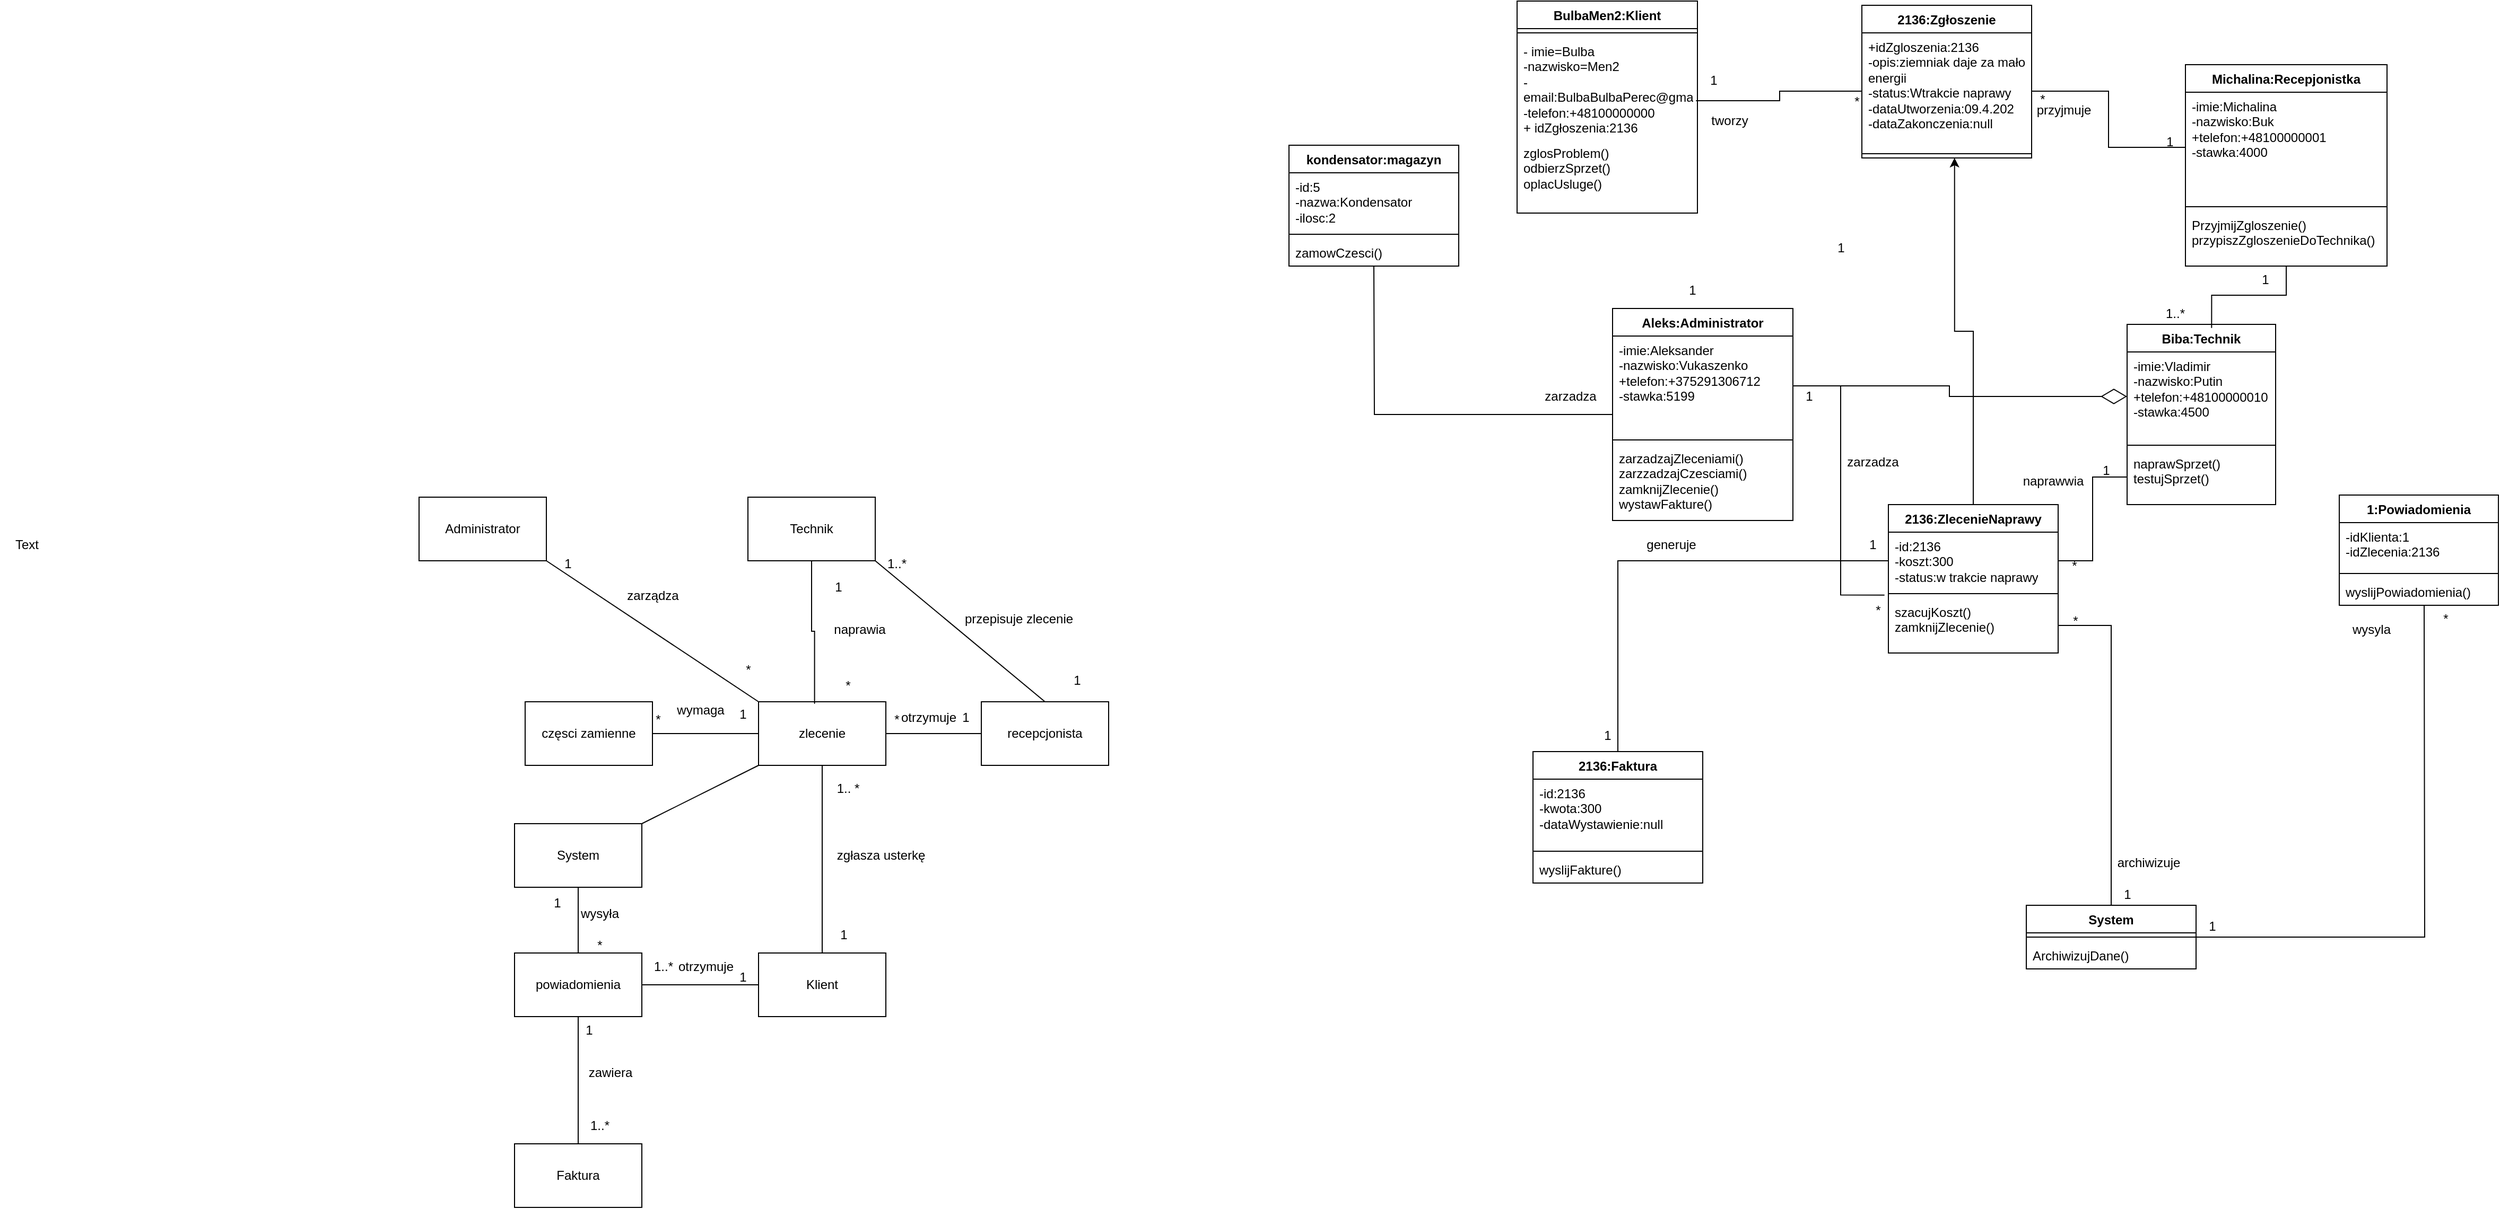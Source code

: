 <mxfile version="26.2.9">
  <diagram name="Strona-1" id="0AbntIEmC_1w1MDVvkQ2">
    <mxGraphModel dx="2414" dy="2079" grid="1" gridSize="10" guides="1" tooltips="1" connect="1" arrows="1" fold="1" page="1" pageScale="1" pageWidth="827" pageHeight="1169" math="0" shadow="0">
      <root>
        <mxCell id="0" />
        <mxCell id="1" parent="0" />
        <mxCell id="5hNT0-NO9LxPS7W7rgqU-2" style="edgeStyle=orthogonalEdgeStyle;rounded=0;orthogonalLoop=1;jettySize=auto;html=1;entryX=0.5;entryY=1;entryDx=0;entryDy=0;endArrow=none;startFill=0;" parent="1" source="5hNT0-NO9LxPS7W7rgqU-1" target="5hNT0-NO9LxPS7W7rgqU-3" edge="1">
          <mxGeometry relative="1" as="geometry">
            <mxPoint x="60" y="198" as="targetPoint" />
          </mxGeometry>
        </mxCell>
        <mxCell id="5hNT0-NO9LxPS7W7rgqU-11" style="edgeStyle=orthogonalEdgeStyle;rounded=0;orthogonalLoop=1;jettySize=auto;html=1;entryX=1;entryY=0.5;entryDx=0;entryDy=0;endArrow=none;startFill=0;" parent="1" source="5hNT0-NO9LxPS7W7rgqU-1" target="5hNT0-NO9LxPS7W7rgqU-12" edge="1">
          <mxGeometry relative="1" as="geometry">
            <mxPoint x="-70" y="328" as="targetPoint" />
          </mxGeometry>
        </mxCell>
        <mxCell id="5hNT0-NO9LxPS7W7rgqU-1" value="Klient" style="rounded=0;whiteSpace=wrap;html=1;" parent="1" vertex="1">
          <mxGeometry y="298" width="120" height="60" as="geometry" />
        </mxCell>
        <mxCell id="5hNT0-NO9LxPS7W7rgqU-46" style="edgeStyle=orthogonalEdgeStyle;rounded=0;orthogonalLoop=1;jettySize=auto;html=1;entryX=0;entryY=0.5;entryDx=0;entryDy=0;endArrow=none;startFill=0;" parent="1" source="5hNT0-NO9LxPS7W7rgqU-3" target="5hNT0-NO9LxPS7W7rgqU-42" edge="1">
          <mxGeometry relative="1" as="geometry" />
        </mxCell>
        <mxCell id="5hNT0-NO9LxPS7W7rgqU-56" style="edgeStyle=orthogonalEdgeStyle;rounded=0;orthogonalLoop=1;jettySize=auto;html=1;entryX=1;entryY=0.5;entryDx=0;entryDy=0;endArrow=none;startFill=0;" parent="1" source="5hNT0-NO9LxPS7W7rgqU-3" target="5hNT0-NO9LxPS7W7rgqU-58" edge="1">
          <mxGeometry relative="1" as="geometry">
            <mxPoint x="-110" y="168" as="targetPoint" />
          </mxGeometry>
        </mxCell>
        <mxCell id="5hNT0-NO9LxPS7W7rgqU-3" value="zlecenie" style="whiteSpace=wrap;html=1;" parent="1" vertex="1">
          <mxGeometry y="61" width="120" height="60" as="geometry" />
        </mxCell>
        <mxCell id="5hNT0-NO9LxPS7W7rgqU-4" value="zgłasza usterkę" style="text;html=1;align=center;verticalAlign=middle;resizable=0;points=[];autosize=1;strokeColor=none;fillColor=none;" parent="1" vertex="1">
          <mxGeometry x="60" y="191" width="110" height="30" as="geometry" />
        </mxCell>
        <mxCell id="5hNT0-NO9LxPS7W7rgqU-6" value="1.. *" style="text;html=1;align=center;verticalAlign=middle;resizable=0;points=[];autosize=1;strokeColor=none;fillColor=none;" parent="1" vertex="1">
          <mxGeometry x="64" y="128" width="40" height="30" as="geometry" />
        </mxCell>
        <mxCell id="5hNT0-NO9LxPS7W7rgqU-16" style="edgeStyle=orthogonalEdgeStyle;rounded=0;orthogonalLoop=1;jettySize=auto;html=1;endArrow=none;startFill=0;" parent="1" source="5hNT0-NO9LxPS7W7rgqU-12" edge="1">
          <mxGeometry relative="1" as="geometry">
            <mxPoint x="-170" y="478" as="targetPoint" />
          </mxGeometry>
        </mxCell>
        <mxCell id="5hNT0-NO9LxPS7W7rgqU-12" value="powiadomienia" style="whiteSpace=wrap;html=1;" parent="1" vertex="1">
          <mxGeometry x="-230" y="298" width="120" height="60" as="geometry" />
        </mxCell>
        <mxCell id="5hNT0-NO9LxPS7W7rgqU-13" value="otrzymuje" style="text;html=1;align=center;verticalAlign=middle;resizable=0;points=[];autosize=1;strokeColor=none;fillColor=none;" parent="1" vertex="1">
          <mxGeometry x="-90" y="296" width="80" height="30" as="geometry" />
        </mxCell>
        <mxCell id="5hNT0-NO9LxPS7W7rgqU-17" value="Faktura" style="whiteSpace=wrap;html=1;" parent="1" vertex="1">
          <mxGeometry x="-230" y="478" width="120" height="60" as="geometry" />
        </mxCell>
        <mxCell id="5hNT0-NO9LxPS7W7rgqU-21" value="zawiera" style="text;html=1;align=center;verticalAlign=middle;resizable=0;points=[];autosize=1;strokeColor=none;fillColor=none;" parent="1" vertex="1">
          <mxGeometry x="-170" y="396" width="60" height="30" as="geometry" />
        </mxCell>
        <mxCell id="5hNT0-NO9LxPS7W7rgqU-33" value="1" style="text;html=1;align=center;verticalAlign=middle;resizable=0;points=[];autosize=1;strokeColor=none;fillColor=none;" parent="1" vertex="1">
          <mxGeometry x="65" y="266" width="30" height="30" as="geometry" />
        </mxCell>
        <mxCell id="5hNT0-NO9LxPS7W7rgqU-34" value="1" style="text;html=1;align=center;verticalAlign=middle;resizable=0;points=[];autosize=1;strokeColor=none;fillColor=none;" parent="1" vertex="1">
          <mxGeometry x="-30" y="306" width="30" height="30" as="geometry" />
        </mxCell>
        <mxCell id="5hNT0-NO9LxPS7W7rgqU-35" value="1..*" style="text;html=1;align=center;verticalAlign=middle;resizable=0;points=[];autosize=1;strokeColor=none;fillColor=none;" parent="1" vertex="1">
          <mxGeometry x="-110" y="296" width="40" height="30" as="geometry" />
        </mxCell>
        <mxCell id="5hNT0-NO9LxPS7W7rgqU-36" value="1" style="text;html=1;align=center;verticalAlign=middle;resizable=0;points=[];autosize=1;strokeColor=none;fillColor=none;" parent="1" vertex="1">
          <mxGeometry x="-175" y="356" width="30" height="30" as="geometry" />
        </mxCell>
        <mxCell id="5hNT0-NO9LxPS7W7rgqU-37" value="1..*" style="text;html=1;align=center;verticalAlign=middle;resizable=0;points=[];autosize=1;strokeColor=none;fillColor=none;" parent="1" vertex="1">
          <mxGeometry x="-170" y="446" width="40" height="30" as="geometry" />
        </mxCell>
        <mxCell id="5hNT0-NO9LxPS7W7rgqU-39" value="Technik" style="whiteSpace=wrap;html=1;" parent="1" vertex="1">
          <mxGeometry x="-10" y="-132" width="120" height="60" as="geometry" />
        </mxCell>
        <mxCell id="5hNT0-NO9LxPS7W7rgqU-42" value="recepcjonista" style="whiteSpace=wrap;html=1;" parent="1" vertex="1">
          <mxGeometry x="210" y="61" width="120" height="60" as="geometry" />
        </mxCell>
        <mxCell id="5hNT0-NO9LxPS7W7rgqU-45" style="edgeStyle=orthogonalEdgeStyle;rounded=0;orthogonalLoop=1;jettySize=auto;html=1;entryX=0.44;entryY=0.031;entryDx=0;entryDy=0;entryPerimeter=0;endArrow=none;startFill=0;" parent="1" source="5hNT0-NO9LxPS7W7rgqU-39" target="5hNT0-NO9LxPS7W7rgqU-3" edge="1">
          <mxGeometry relative="1" as="geometry" />
        </mxCell>
        <mxCell id="5hNT0-NO9LxPS7W7rgqU-47" value="otrzymuje" style="text;html=1;align=center;verticalAlign=middle;resizable=0;points=[];autosize=1;strokeColor=none;fillColor=none;" parent="1" vertex="1">
          <mxGeometry x="120" y="61" width="80" height="30" as="geometry" />
        </mxCell>
        <mxCell id="5hNT0-NO9LxPS7W7rgqU-48" value="1" style="text;html=1;align=center;verticalAlign=middle;resizable=0;points=[];autosize=1;strokeColor=none;fillColor=none;" parent="1" vertex="1">
          <mxGeometry x="180" y="61" width="30" height="30" as="geometry" />
        </mxCell>
        <mxCell id="5hNT0-NO9LxPS7W7rgqU-49" value="*" style="text;html=1;align=center;verticalAlign=middle;resizable=0;points=[];autosize=1;strokeColor=none;fillColor=none;" parent="1" vertex="1">
          <mxGeometry x="115" y="63" width="30" height="30" as="geometry" />
        </mxCell>
        <mxCell id="5hNT0-NO9LxPS7W7rgqU-50" value="naprawia" style="text;html=1;align=center;verticalAlign=middle;resizable=0;points=[];autosize=1;strokeColor=none;fillColor=none;" parent="1" vertex="1">
          <mxGeometry x="60" y="-22" width="70" height="30" as="geometry" />
        </mxCell>
        <mxCell id="5hNT0-NO9LxPS7W7rgqU-51" value="1" style="text;html=1;align=center;verticalAlign=middle;resizable=0;points=[];autosize=1;strokeColor=none;fillColor=none;" parent="1" vertex="1">
          <mxGeometry x="60" y="-62" width="30" height="30" as="geometry" />
        </mxCell>
        <mxCell id="5hNT0-NO9LxPS7W7rgqU-52" value="*" style="text;html=1;align=center;verticalAlign=middle;resizable=0;points=[];autosize=1;strokeColor=none;fillColor=none;" parent="1" vertex="1">
          <mxGeometry x="69" y="31" width="30" height="30" as="geometry" />
        </mxCell>
        <mxCell id="5hNT0-NO9LxPS7W7rgqU-54" value="Text" style="text;html=1;align=center;verticalAlign=middle;resizable=0;points=[];autosize=1;strokeColor=none;fillColor=none;" parent="1" vertex="1">
          <mxGeometry x="-715" y="-102" width="50" height="30" as="geometry" />
        </mxCell>
        <mxCell id="5hNT0-NO9LxPS7W7rgqU-58" value="częsci zamienne" style="whiteSpace=wrap;html=1;" parent="1" vertex="1">
          <mxGeometry x="-220" y="61" width="120" height="60" as="geometry" />
        </mxCell>
        <mxCell id="5hNT0-NO9LxPS7W7rgqU-59" value="wymaga&lt;div&gt;&lt;br&gt;&lt;/div&gt;" style="text;html=1;align=center;verticalAlign=middle;resizable=0;points=[];autosize=1;strokeColor=none;fillColor=none;" parent="1" vertex="1">
          <mxGeometry x="-90" y="56" width="70" height="40" as="geometry" />
        </mxCell>
        <mxCell id="5hNT0-NO9LxPS7W7rgqU-60" value="1" style="text;html=1;align=center;verticalAlign=middle;resizable=0;points=[];autosize=1;strokeColor=none;fillColor=none;" parent="1" vertex="1">
          <mxGeometry x="-30" y="58" width="30" height="30" as="geometry" />
        </mxCell>
        <mxCell id="5hNT0-NO9LxPS7W7rgqU-61" value="*" style="text;html=1;align=center;verticalAlign=middle;resizable=0;points=[];autosize=1;strokeColor=none;fillColor=none;" parent="1" vertex="1">
          <mxGeometry x="-110" y="63" width="30" height="30" as="geometry" />
        </mxCell>
        <mxCell id="5hNT0-NO9LxPS7W7rgqU-63" value="" style="endArrow=none;html=1;rounded=0;exitX=0;exitY=1;exitDx=0;exitDy=0;entryX=1;entryY=0;entryDx=0;entryDy=0;startFill=0;" parent="1" source="5hNT0-NO9LxPS7W7rgqU-3" target="5hNT0-NO9LxPS7W7rgqU-64" edge="1">
          <mxGeometry width="50" height="50" relative="1" as="geometry">
            <mxPoint x="10" y="198" as="sourcePoint" />
            <mxPoint x="-80" y="228" as="targetPoint" />
          </mxGeometry>
        </mxCell>
        <mxCell id="5hNT0-NO9LxPS7W7rgqU-65" style="edgeStyle=orthogonalEdgeStyle;rounded=0;orthogonalLoop=1;jettySize=auto;html=1;endArrow=none;startFill=0;" parent="1" source="5hNT0-NO9LxPS7W7rgqU-64" target="5hNT0-NO9LxPS7W7rgqU-12" edge="1">
          <mxGeometry relative="1" as="geometry" />
        </mxCell>
        <mxCell id="5hNT0-NO9LxPS7W7rgqU-64" value="System" style="whiteSpace=wrap;html=1;" parent="1" vertex="1">
          <mxGeometry x="-230" y="176" width="120" height="60" as="geometry" />
        </mxCell>
        <mxCell id="5hNT0-NO9LxPS7W7rgqU-66" value="wysyła" style="text;html=1;align=center;verticalAlign=middle;resizable=0;points=[];autosize=1;strokeColor=none;fillColor=none;" parent="1" vertex="1">
          <mxGeometry x="-180" y="246" width="60" height="30" as="geometry" />
        </mxCell>
        <mxCell id="5hNT0-NO9LxPS7W7rgqU-67" value="*" style="text;html=1;align=center;verticalAlign=middle;resizable=0;points=[];autosize=1;strokeColor=none;fillColor=none;" parent="1" vertex="1">
          <mxGeometry x="-165" y="276" width="30" height="30" as="geometry" />
        </mxCell>
        <mxCell id="5hNT0-NO9LxPS7W7rgqU-68" value="1" style="text;html=1;align=center;verticalAlign=middle;resizable=0;points=[];autosize=1;strokeColor=none;fillColor=none;" parent="1" vertex="1">
          <mxGeometry x="-205" y="236" width="30" height="30" as="geometry" />
        </mxCell>
        <mxCell id="5hNT0-NO9LxPS7W7rgqU-70" value="" style="endArrow=none;html=1;rounded=0;entryX=1;entryY=1;entryDx=0;entryDy=0;exitX=0.5;exitY=0;exitDx=0;exitDy=0;startFill=0;" parent="1" source="5hNT0-NO9LxPS7W7rgqU-42" target="5hNT0-NO9LxPS7W7rgqU-39" edge="1">
          <mxGeometry width="50" height="50" relative="1" as="geometry">
            <mxPoint x="300" y="56" as="sourcePoint" />
            <mxPoint x="250" y="6" as="targetPoint" />
          </mxGeometry>
        </mxCell>
        <mxCell id="5hNT0-NO9LxPS7W7rgqU-71" value="przepisuje zlecenie" style="text;html=1;align=center;verticalAlign=middle;resizable=0;points=[];autosize=1;strokeColor=none;fillColor=none;" parent="1" vertex="1">
          <mxGeometry x="180" y="-32" width="130" height="30" as="geometry" />
        </mxCell>
        <mxCell id="5hNT0-NO9LxPS7W7rgqU-72" value="1" style="text;html=1;align=center;verticalAlign=middle;resizable=0;points=[];autosize=1;strokeColor=none;fillColor=none;" parent="1" vertex="1">
          <mxGeometry x="285" y="26" width="30" height="30" as="geometry" />
        </mxCell>
        <mxCell id="5hNT0-NO9LxPS7W7rgqU-73" value="1..*" style="text;html=1;align=center;verticalAlign=middle;resizable=0;points=[];autosize=1;strokeColor=none;fillColor=none;" parent="1" vertex="1">
          <mxGeometry x="110" y="-84" width="40" height="30" as="geometry" />
        </mxCell>
        <mxCell id="5hNT0-NO9LxPS7W7rgqU-74" value="" style="endArrow=none;html=1;rounded=0;exitX=0;exitY=0;exitDx=0;exitDy=0;startFill=0;" parent="1" source="5hNT0-NO9LxPS7W7rgqU-3" edge="1">
          <mxGeometry width="50" height="50" relative="1" as="geometry">
            <mxPoint x="180" y="308" as="sourcePoint" />
            <mxPoint x="-200" y="-72" as="targetPoint" />
          </mxGeometry>
        </mxCell>
        <mxCell id="5hNT0-NO9LxPS7W7rgqU-75" value="Administrator" style="whiteSpace=wrap;html=1;" parent="1" vertex="1">
          <mxGeometry x="-320" y="-132" width="120" height="60" as="geometry" />
        </mxCell>
        <mxCell id="5hNT0-NO9LxPS7W7rgqU-76" value="zarządza" style="text;html=1;align=center;verticalAlign=middle;resizable=0;points=[];autosize=1;strokeColor=none;fillColor=none;" parent="1" vertex="1">
          <mxGeometry x="-135" y="-54" width="70" height="30" as="geometry" />
        </mxCell>
        <mxCell id="5hNT0-NO9LxPS7W7rgqU-77" value="*" style="text;html=1;align=center;verticalAlign=middle;resizable=0;points=[];autosize=1;strokeColor=none;fillColor=none;" parent="1" vertex="1">
          <mxGeometry x="-25" y="16" width="30" height="30" as="geometry" />
        </mxCell>
        <mxCell id="5hNT0-NO9LxPS7W7rgqU-78" value="1" style="text;html=1;align=center;verticalAlign=middle;resizable=0;points=[];autosize=1;strokeColor=none;fillColor=none;" parent="1" vertex="1">
          <mxGeometry x="-195" y="-84" width="30" height="30" as="geometry" />
        </mxCell>
        <mxCell id="5hNT0-NO9LxPS7W7rgqU-83" value="BulbaMen2:Klient" style="swimlane;fontStyle=1;align=center;verticalAlign=top;childLayout=stackLayout;horizontal=1;startSize=26;horizontalStack=0;resizeParent=1;resizeParentMax=0;resizeLast=0;collapsible=1;marginBottom=0;whiteSpace=wrap;html=1;" parent="1" vertex="1">
          <mxGeometry x="715" y="-600" width="170" height="200" as="geometry" />
        </mxCell>
        <mxCell id="5hNT0-NO9LxPS7W7rgqU-85" value="" style="line;strokeWidth=1;fillColor=none;align=left;verticalAlign=middle;spacingTop=-1;spacingLeft=3;spacingRight=3;rotatable=0;labelPosition=right;points=[];portConstraint=eastwest;strokeColor=inherit;" parent="5hNT0-NO9LxPS7W7rgqU-83" vertex="1">
          <mxGeometry y="26" width="170" height="8" as="geometry" />
        </mxCell>
        <mxCell id="5hNT0-NO9LxPS7W7rgqU-84" value="- imie=Bulba&lt;div&gt;-nazwisko=Men2&lt;/div&gt;&lt;div&gt;-email:BulbaBulbaPerec@gmail.com&lt;/div&gt;&lt;div&gt;-telefon:+48100000000&lt;/div&gt;&lt;div&gt;+ idZgłoszenia:2136&lt;/div&gt;&lt;div&gt;&lt;br&gt;&lt;/div&gt;" style="text;strokeColor=none;fillColor=none;align=left;verticalAlign=top;spacingLeft=4;spacingRight=4;overflow=hidden;rotatable=0;points=[[0,0.5],[1,0.5]];portConstraint=eastwest;whiteSpace=wrap;html=1;" parent="5hNT0-NO9LxPS7W7rgqU-83" vertex="1">
          <mxGeometry y="34" width="170" height="96" as="geometry" />
        </mxCell>
        <mxCell id="5hNT0-NO9LxPS7W7rgqU-86" value="zglosProblem()&lt;div&gt;odbierzSprzet()&lt;/div&gt;&lt;div&gt;oplacUsluge()&lt;/div&gt;" style="text;strokeColor=none;fillColor=none;align=left;verticalAlign=top;spacingLeft=4;spacingRight=4;overflow=hidden;rotatable=0;points=[[0,0.5],[1,0.5]];portConstraint=eastwest;whiteSpace=wrap;html=1;" parent="5hNT0-NO9LxPS7W7rgqU-83" vertex="1">
          <mxGeometry y="130" width="170" height="70" as="geometry" />
        </mxCell>
        <mxCell id="5hNT0-NO9LxPS7W7rgqU-92" value="2136:Zgłoszenie" style="swimlane;fontStyle=1;align=center;verticalAlign=top;childLayout=stackLayout;horizontal=1;startSize=26;horizontalStack=0;resizeParent=1;resizeParentMax=0;resizeLast=0;collapsible=1;marginBottom=0;whiteSpace=wrap;html=1;" parent="1" vertex="1">
          <mxGeometry x="1040" y="-596" width="160" height="144" as="geometry" />
        </mxCell>
        <mxCell id="5hNT0-NO9LxPS7W7rgqU-93" value="+idZgloszenia:2136&lt;div&gt;-opis:ziemniak daje za mało energii&lt;/div&gt;&lt;div&gt;-status:Wtrakcie naprawy&lt;/div&gt;&lt;div&gt;&lt;span style=&quot;background-color: transparent; color: light-dark(rgb(0, 0, 0), rgb(255, 255, 255));&quot;&gt;-dataUtworzenia:09.4.202&lt;/span&gt;&lt;/div&gt;&lt;div&gt;-dataZakonczenia:null&lt;/div&gt;" style="text;strokeColor=none;fillColor=none;align=left;verticalAlign=top;spacingLeft=4;spacingRight=4;overflow=hidden;rotatable=0;points=[[0,0.5],[1,0.5]];portConstraint=eastwest;whiteSpace=wrap;html=1;" parent="5hNT0-NO9LxPS7W7rgqU-92" vertex="1">
          <mxGeometry y="26" width="160" height="110" as="geometry" />
        </mxCell>
        <mxCell id="5hNT0-NO9LxPS7W7rgqU-94" value="" style="line;strokeWidth=1;fillColor=none;align=left;verticalAlign=middle;spacingTop=-1;spacingLeft=3;spacingRight=3;rotatable=0;labelPosition=right;points=[];portConstraint=eastwest;strokeColor=inherit;" parent="5hNT0-NO9LxPS7W7rgqU-92" vertex="1">
          <mxGeometry y="136" width="160" height="8" as="geometry" />
        </mxCell>
        <mxCell id="5hNT0-NO9LxPS7W7rgqU-96" value="Michalina:Recepjonistka" style="swimlane;fontStyle=1;align=center;verticalAlign=top;childLayout=stackLayout;horizontal=1;startSize=26;horizontalStack=0;resizeParent=1;resizeParentMax=0;resizeLast=0;collapsible=1;marginBottom=0;whiteSpace=wrap;html=1;" parent="1" vertex="1">
          <mxGeometry x="1345" y="-540" width="190" height="190" as="geometry" />
        </mxCell>
        <mxCell id="5hNT0-NO9LxPS7W7rgqU-97" value="-imie:Michalina&lt;div&gt;-nazwisko:Buk&lt;/div&gt;&lt;div&gt;+telefon:+48100000001&lt;/div&gt;&lt;div&gt;-stawka:4000&lt;/div&gt;" style="text;strokeColor=none;fillColor=none;align=left;verticalAlign=top;spacingLeft=4;spacingRight=4;overflow=hidden;rotatable=0;points=[[0,0.5],[1,0.5]];portConstraint=eastwest;whiteSpace=wrap;html=1;" parent="5hNT0-NO9LxPS7W7rgqU-96" vertex="1">
          <mxGeometry y="26" width="190" height="104" as="geometry" />
        </mxCell>
        <mxCell id="5hNT0-NO9LxPS7W7rgqU-98" value="" style="line;strokeWidth=1;fillColor=none;align=left;verticalAlign=middle;spacingTop=-1;spacingLeft=3;spacingRight=3;rotatable=0;labelPosition=right;points=[];portConstraint=eastwest;strokeColor=inherit;" parent="5hNT0-NO9LxPS7W7rgqU-96" vertex="1">
          <mxGeometry y="130" width="190" height="8" as="geometry" />
        </mxCell>
        <mxCell id="5hNT0-NO9LxPS7W7rgqU-99" value="PrzyjmijZgloszenie()&lt;div&gt;przypiszZgloszenieDoTechnika()&lt;/div&gt;" style="text;strokeColor=none;fillColor=none;align=left;verticalAlign=top;spacingLeft=4;spacingRight=4;overflow=hidden;rotatable=0;points=[[0,0.5],[1,0.5]];portConstraint=eastwest;whiteSpace=wrap;html=1;" parent="5hNT0-NO9LxPS7W7rgqU-96" vertex="1">
          <mxGeometry y="138" width="190" height="52" as="geometry" />
        </mxCell>
        <mxCell id="SECmZDrjcvRBNVlieLnr-1" style="edgeStyle=orthogonalEdgeStyle;rounded=0;orthogonalLoop=1;jettySize=auto;html=1;entryX=1;entryY=0.5;entryDx=0;entryDy=0;endArrow=none;startFill=0;" edge="1" parent="1" source="5hNT0-NO9LxPS7W7rgqU-97" target="5hNT0-NO9LxPS7W7rgqU-93">
          <mxGeometry relative="1" as="geometry" />
        </mxCell>
        <mxCell id="SECmZDrjcvRBNVlieLnr-3" value="1" style="text;html=1;align=center;verticalAlign=middle;resizable=0;points=[];autosize=1;strokeColor=none;fillColor=none;" vertex="1" parent="1">
          <mxGeometry x="1315" y="-482" width="30" height="30" as="geometry" />
        </mxCell>
        <mxCell id="SECmZDrjcvRBNVlieLnr-4" value="*" style="text;html=1;align=center;verticalAlign=middle;resizable=0;points=[];autosize=1;strokeColor=none;fillColor=none;" vertex="1" parent="1">
          <mxGeometry x="1195" y="-522" width="30" height="30" as="geometry" />
        </mxCell>
        <mxCell id="SECmZDrjcvRBNVlieLnr-9" style="edgeStyle=orthogonalEdgeStyle;rounded=0;orthogonalLoop=1;jettySize=auto;html=1;exitX=0;exitY=0.5;exitDx=0;exitDy=0;entryX=0.992;entryY=0.625;entryDx=0;entryDy=0;entryPerimeter=0;endArrow=none;startFill=0;" edge="1" parent="1" source="5hNT0-NO9LxPS7W7rgqU-93" target="5hNT0-NO9LxPS7W7rgqU-84">
          <mxGeometry relative="1" as="geometry" />
        </mxCell>
        <mxCell id="SECmZDrjcvRBNVlieLnr-10" value="1" style="text;html=1;align=center;verticalAlign=middle;resizable=0;points=[];autosize=1;strokeColor=none;fillColor=none;" vertex="1" parent="1">
          <mxGeometry x="885" y="-540" width="30" height="30" as="geometry" />
        </mxCell>
        <mxCell id="SECmZDrjcvRBNVlieLnr-11" value="*" style="text;html=1;align=center;verticalAlign=middle;resizable=0;points=[];autosize=1;strokeColor=none;fillColor=none;" vertex="1" parent="1">
          <mxGeometry x="1020" y="-520" width="30" height="30" as="geometry" />
        </mxCell>
        <mxCell id="SECmZDrjcvRBNVlieLnr-16" value="Biba:Technik" style="swimlane;fontStyle=1;align=center;verticalAlign=top;childLayout=stackLayout;horizontal=1;startSize=26;horizontalStack=0;resizeParent=1;resizeParentMax=0;resizeLast=0;collapsible=1;marginBottom=0;whiteSpace=wrap;html=1;" vertex="1" parent="1">
          <mxGeometry x="1290" y="-295" width="140" height="170" as="geometry" />
        </mxCell>
        <mxCell id="SECmZDrjcvRBNVlieLnr-17" value="-imie:Vladimir&lt;div&gt;-nazwisko:Putin&lt;/div&gt;&lt;div&gt;+telefon:+48100000010&lt;/div&gt;&lt;div&gt;-stawka:4500&lt;/div&gt;" style="text;strokeColor=none;fillColor=none;align=left;verticalAlign=top;spacingLeft=4;spacingRight=4;overflow=hidden;rotatable=0;points=[[0,0.5],[1,0.5]];portConstraint=eastwest;whiteSpace=wrap;html=1;" vertex="1" parent="SECmZDrjcvRBNVlieLnr-16">
          <mxGeometry y="26" width="140" height="84" as="geometry" />
        </mxCell>
        <mxCell id="SECmZDrjcvRBNVlieLnr-18" value="" style="line;strokeWidth=1;fillColor=none;align=left;verticalAlign=middle;spacingTop=-1;spacingLeft=3;spacingRight=3;rotatable=0;labelPosition=right;points=[];portConstraint=eastwest;strokeColor=inherit;" vertex="1" parent="SECmZDrjcvRBNVlieLnr-16">
          <mxGeometry y="110" width="140" height="8" as="geometry" />
        </mxCell>
        <mxCell id="SECmZDrjcvRBNVlieLnr-19" value="naprawSprzet()&lt;div&gt;testujSprzet()&lt;/div&gt;" style="text;strokeColor=none;fillColor=none;align=left;verticalAlign=top;spacingLeft=4;spacingRight=4;overflow=hidden;rotatable=0;points=[[0,0.5],[1,0.5]];portConstraint=eastwest;whiteSpace=wrap;html=1;" vertex="1" parent="SECmZDrjcvRBNVlieLnr-16">
          <mxGeometry y="118" width="140" height="52" as="geometry" />
        </mxCell>
        <mxCell id="SECmZDrjcvRBNVlieLnr-80" style="edgeStyle=orthogonalEdgeStyle;rounded=0;orthogonalLoop=1;jettySize=auto;html=1;endArrow=none;startFill=0;" edge="1" parent="1" source="SECmZDrjcvRBNVlieLnr-24">
          <mxGeometry relative="1" as="geometry">
            <mxPoint x="580" y="-350" as="targetPoint" />
          </mxGeometry>
        </mxCell>
        <mxCell id="SECmZDrjcvRBNVlieLnr-24" value="Aleks:Administrator" style="swimlane;fontStyle=1;align=center;verticalAlign=top;childLayout=stackLayout;horizontal=1;startSize=26;horizontalStack=0;resizeParent=1;resizeParentMax=0;resizeLast=0;collapsible=1;marginBottom=0;whiteSpace=wrap;html=1;" vertex="1" parent="1">
          <mxGeometry x="805" y="-310" width="170" height="200" as="geometry" />
        </mxCell>
        <mxCell id="SECmZDrjcvRBNVlieLnr-25" value="-imie:Aleksander&lt;div&gt;-nazwisko:Vukaszenko&lt;/div&gt;&lt;div&gt;+telefon:+375291306712&lt;/div&gt;&lt;div&gt;-stawka:5199&lt;/div&gt;" style="text;strokeColor=none;fillColor=none;align=left;verticalAlign=top;spacingLeft=4;spacingRight=4;overflow=hidden;rotatable=0;points=[[0,0.5],[1,0.5]];portConstraint=eastwest;whiteSpace=wrap;html=1;" vertex="1" parent="SECmZDrjcvRBNVlieLnr-24">
          <mxGeometry y="26" width="170" height="94" as="geometry" />
        </mxCell>
        <mxCell id="SECmZDrjcvRBNVlieLnr-26" value="" style="line;strokeWidth=1;fillColor=none;align=left;verticalAlign=middle;spacingTop=-1;spacingLeft=3;spacingRight=3;rotatable=0;labelPosition=right;points=[];portConstraint=eastwest;strokeColor=inherit;" vertex="1" parent="SECmZDrjcvRBNVlieLnr-24">
          <mxGeometry y="120" width="170" height="8" as="geometry" />
        </mxCell>
        <mxCell id="SECmZDrjcvRBNVlieLnr-27" value="zarzadzajZleceniami()&lt;div&gt;zarzzadzajCzesciami()&lt;/div&gt;&lt;div&gt;zamknijZlecenie()&lt;/div&gt;&lt;div&gt;wystawFakture()&lt;/div&gt;" style="text;strokeColor=none;fillColor=none;align=left;verticalAlign=top;spacingLeft=4;spacingRight=4;overflow=hidden;rotatable=0;points=[[0,0.5],[1,0.5]];portConstraint=eastwest;whiteSpace=wrap;html=1;" vertex="1" parent="SECmZDrjcvRBNVlieLnr-24">
          <mxGeometry y="128" width="170" height="72" as="geometry" />
        </mxCell>
        <mxCell id="SECmZDrjcvRBNVlieLnr-28" style="edgeStyle=orthogonalEdgeStyle;rounded=0;orthogonalLoop=1;jettySize=auto;html=1;entryX=0;entryY=0.5;entryDx=0;entryDy=0;endArrow=diamondThin;endFill=0;endSize=22;" edge="1" parent="1" source="SECmZDrjcvRBNVlieLnr-25" target="SECmZDrjcvRBNVlieLnr-17">
          <mxGeometry relative="1" as="geometry" />
        </mxCell>
        <mxCell id="SECmZDrjcvRBNVlieLnr-29" value="kondensator:magazyn" style="swimlane;fontStyle=1;align=center;verticalAlign=top;childLayout=stackLayout;horizontal=1;startSize=26;horizontalStack=0;resizeParent=1;resizeParentMax=0;resizeLast=0;collapsible=1;marginBottom=0;whiteSpace=wrap;html=1;" vertex="1" parent="1">
          <mxGeometry x="500" y="-464" width="160" height="114" as="geometry" />
        </mxCell>
        <mxCell id="SECmZDrjcvRBNVlieLnr-30" value="-id:5&lt;div&gt;-nazwa:Kondensator&lt;/div&gt;&lt;div&gt;-ilosc:2&lt;/div&gt;" style="text;strokeColor=none;fillColor=none;align=left;verticalAlign=top;spacingLeft=4;spacingRight=4;overflow=hidden;rotatable=0;points=[[0,0.5],[1,0.5]];portConstraint=eastwest;whiteSpace=wrap;html=1;" vertex="1" parent="SECmZDrjcvRBNVlieLnr-29">
          <mxGeometry y="26" width="160" height="54" as="geometry" />
        </mxCell>
        <mxCell id="SECmZDrjcvRBNVlieLnr-31" value="" style="line;strokeWidth=1;fillColor=none;align=left;verticalAlign=middle;spacingTop=-1;spacingLeft=3;spacingRight=3;rotatable=0;labelPosition=right;points=[];portConstraint=eastwest;strokeColor=inherit;" vertex="1" parent="SECmZDrjcvRBNVlieLnr-29">
          <mxGeometry y="80" width="160" height="8" as="geometry" />
        </mxCell>
        <mxCell id="SECmZDrjcvRBNVlieLnr-32" value="zamowCzesci()" style="text;strokeColor=none;fillColor=none;align=left;verticalAlign=top;spacingLeft=4;spacingRight=4;overflow=hidden;rotatable=0;points=[[0,0.5],[1,0.5]];portConstraint=eastwest;whiteSpace=wrap;html=1;" vertex="1" parent="SECmZDrjcvRBNVlieLnr-29">
          <mxGeometry y="88" width="160" height="26" as="geometry" />
        </mxCell>
        <mxCell id="SECmZDrjcvRBNVlieLnr-33" value="2136:ZlecenieNaprawy" style="swimlane;fontStyle=1;align=center;verticalAlign=top;childLayout=stackLayout;horizontal=1;startSize=26;horizontalStack=0;resizeParent=1;resizeParentMax=0;resizeLast=0;collapsible=1;marginBottom=0;whiteSpace=wrap;html=1;" vertex="1" parent="1">
          <mxGeometry x="1065" y="-125" width="160" height="140" as="geometry" />
        </mxCell>
        <mxCell id="SECmZDrjcvRBNVlieLnr-34" value="-id:2136&lt;div&gt;-koszt:300&lt;/div&gt;&lt;div&gt;-status:w trakcie naprawy&lt;/div&gt;" style="text;strokeColor=none;fillColor=none;align=left;verticalAlign=top;spacingLeft=4;spacingRight=4;overflow=hidden;rotatable=0;points=[[0,0.5],[1,0.5]];portConstraint=eastwest;whiteSpace=wrap;html=1;" vertex="1" parent="SECmZDrjcvRBNVlieLnr-33">
          <mxGeometry y="26" width="160" height="54" as="geometry" />
        </mxCell>
        <mxCell id="SECmZDrjcvRBNVlieLnr-35" value="" style="line;strokeWidth=1;fillColor=none;align=left;verticalAlign=middle;spacingTop=-1;spacingLeft=3;spacingRight=3;rotatable=0;labelPosition=right;points=[];portConstraint=eastwest;strokeColor=inherit;" vertex="1" parent="SECmZDrjcvRBNVlieLnr-33">
          <mxGeometry y="80" width="160" height="8" as="geometry" />
        </mxCell>
        <mxCell id="SECmZDrjcvRBNVlieLnr-36" value="szacujKoszt()&lt;div&gt;zamknijZlecenie()&lt;/div&gt;" style="text;strokeColor=none;fillColor=none;align=left;verticalAlign=top;spacingLeft=4;spacingRight=4;overflow=hidden;rotatable=0;points=[[0,0.5],[1,0.5]];portConstraint=eastwest;whiteSpace=wrap;html=1;" vertex="1" parent="SECmZDrjcvRBNVlieLnr-33">
          <mxGeometry y="88" width="160" height="52" as="geometry" />
        </mxCell>
        <mxCell id="SECmZDrjcvRBNVlieLnr-37" value="2136:Faktura" style="swimlane;fontStyle=1;align=center;verticalAlign=top;childLayout=stackLayout;horizontal=1;startSize=26;horizontalStack=0;resizeParent=1;resizeParentMax=0;resizeLast=0;collapsible=1;marginBottom=0;whiteSpace=wrap;html=1;" vertex="1" parent="1">
          <mxGeometry x="730" y="108" width="160" height="124" as="geometry" />
        </mxCell>
        <mxCell id="SECmZDrjcvRBNVlieLnr-38" value="-id:2136&lt;div&gt;-kwota:300&lt;/div&gt;&lt;div&gt;-dataWystawienie:null&lt;/div&gt;" style="text;strokeColor=none;fillColor=none;align=left;verticalAlign=top;spacingLeft=4;spacingRight=4;overflow=hidden;rotatable=0;points=[[0,0.5],[1,0.5]];portConstraint=eastwest;whiteSpace=wrap;html=1;" vertex="1" parent="SECmZDrjcvRBNVlieLnr-37">
          <mxGeometry y="26" width="160" height="64" as="geometry" />
        </mxCell>
        <mxCell id="SECmZDrjcvRBNVlieLnr-39" value="" style="line;strokeWidth=1;fillColor=none;align=left;verticalAlign=middle;spacingTop=-1;spacingLeft=3;spacingRight=3;rotatable=0;labelPosition=right;points=[];portConstraint=eastwest;strokeColor=inherit;" vertex="1" parent="SECmZDrjcvRBNVlieLnr-37">
          <mxGeometry y="90" width="160" height="8" as="geometry" />
        </mxCell>
        <mxCell id="SECmZDrjcvRBNVlieLnr-40" value="wyslijFakture()" style="text;strokeColor=none;fillColor=none;align=left;verticalAlign=top;spacingLeft=4;spacingRight=4;overflow=hidden;rotatable=0;points=[[0,0.5],[1,0.5]];portConstraint=eastwest;whiteSpace=wrap;html=1;" vertex="1" parent="SECmZDrjcvRBNVlieLnr-37">
          <mxGeometry y="98" width="160" height="26" as="geometry" />
        </mxCell>
        <mxCell id="SECmZDrjcvRBNVlieLnr-66" style="edgeStyle=orthogonalEdgeStyle;rounded=0;orthogonalLoop=1;jettySize=auto;html=1;endArrow=none;startFill=0;" edge="1" parent="1" source="SECmZDrjcvRBNVlieLnr-41">
          <mxGeometry relative="1" as="geometry">
            <mxPoint x="1570" y="-30" as="targetPoint" />
          </mxGeometry>
        </mxCell>
        <mxCell id="SECmZDrjcvRBNVlieLnr-41" value="System" style="swimlane;fontStyle=1;align=center;verticalAlign=top;childLayout=stackLayout;horizontal=1;startSize=26;horizontalStack=0;resizeParent=1;resizeParentMax=0;resizeLast=0;collapsible=1;marginBottom=0;whiteSpace=wrap;html=1;" vertex="1" parent="1">
          <mxGeometry x="1195" y="253" width="160" height="60" as="geometry" />
        </mxCell>
        <mxCell id="SECmZDrjcvRBNVlieLnr-43" value="" style="line;strokeWidth=1;fillColor=none;align=left;verticalAlign=middle;spacingTop=-1;spacingLeft=3;spacingRight=3;rotatable=0;labelPosition=right;points=[];portConstraint=eastwest;strokeColor=inherit;" vertex="1" parent="SECmZDrjcvRBNVlieLnr-41">
          <mxGeometry y="26" width="160" height="8" as="geometry" />
        </mxCell>
        <mxCell id="SECmZDrjcvRBNVlieLnr-44" value="ArchiwizujDane()" style="text;strokeColor=none;fillColor=none;align=left;verticalAlign=top;spacingLeft=4;spacingRight=4;overflow=hidden;rotatable=0;points=[[0,0.5],[1,0.5]];portConstraint=eastwest;whiteSpace=wrap;html=1;" vertex="1" parent="SECmZDrjcvRBNVlieLnr-41">
          <mxGeometry y="34" width="160" height="26" as="geometry" />
        </mxCell>
        <mxCell id="SECmZDrjcvRBNVlieLnr-45" value="1:Powiadomienia" style="swimlane;fontStyle=1;align=center;verticalAlign=top;childLayout=stackLayout;horizontal=1;startSize=26;horizontalStack=0;resizeParent=1;resizeParentMax=0;resizeLast=0;collapsible=1;marginBottom=0;whiteSpace=wrap;html=1;" vertex="1" parent="1">
          <mxGeometry x="1490" y="-134" width="150" height="104" as="geometry" />
        </mxCell>
        <mxCell id="SECmZDrjcvRBNVlieLnr-46" value="-idKlienta:1&lt;div&gt;-idZlecenia:2136&lt;/div&gt;" style="text;strokeColor=none;fillColor=none;align=left;verticalAlign=top;spacingLeft=4;spacingRight=4;overflow=hidden;rotatable=0;points=[[0,0.5],[1,0.5]];portConstraint=eastwest;whiteSpace=wrap;html=1;" vertex="1" parent="SECmZDrjcvRBNVlieLnr-45">
          <mxGeometry y="26" width="150" height="44" as="geometry" />
        </mxCell>
        <mxCell id="SECmZDrjcvRBNVlieLnr-47" value="" style="line;strokeWidth=1;fillColor=none;align=left;verticalAlign=middle;spacingTop=-1;spacingLeft=3;spacingRight=3;rotatable=0;labelPosition=right;points=[];portConstraint=eastwest;strokeColor=inherit;" vertex="1" parent="SECmZDrjcvRBNVlieLnr-45">
          <mxGeometry y="70" width="150" height="8" as="geometry" />
        </mxCell>
        <mxCell id="SECmZDrjcvRBNVlieLnr-48" value="wyslijPowiadomienia()" style="text;strokeColor=none;fillColor=none;align=left;verticalAlign=top;spacingLeft=4;spacingRight=4;overflow=hidden;rotatable=0;points=[[0,0.5],[1,0.5]];portConstraint=eastwest;whiteSpace=wrap;html=1;" vertex="1" parent="SECmZDrjcvRBNVlieLnr-45">
          <mxGeometry y="78" width="150" height="26" as="geometry" />
        </mxCell>
        <mxCell id="SECmZDrjcvRBNVlieLnr-49" style="edgeStyle=orthogonalEdgeStyle;rounded=0;orthogonalLoop=1;jettySize=auto;html=1;entryX=0.569;entryY=0.02;entryDx=0;entryDy=0;entryPerimeter=0;endArrow=none;startFill=0;" edge="1" parent="1" source="5hNT0-NO9LxPS7W7rgqU-96" target="SECmZDrjcvRBNVlieLnr-16">
          <mxGeometry relative="1" as="geometry" />
        </mxCell>
        <mxCell id="SECmZDrjcvRBNVlieLnr-50" value="1" style="text;html=1;align=center;verticalAlign=middle;resizable=0;points=[];autosize=1;strokeColor=none;fillColor=none;" vertex="1" parent="1">
          <mxGeometry x="1405" y="-352" width="30" height="30" as="geometry" />
        </mxCell>
        <mxCell id="SECmZDrjcvRBNVlieLnr-52" value="1..*" style="text;html=1;align=center;verticalAlign=middle;resizable=0;points=[];autosize=1;strokeColor=none;fillColor=none;" vertex="1" parent="1">
          <mxGeometry x="1315" y="-320" width="40" height="30" as="geometry" />
        </mxCell>
        <mxCell id="SECmZDrjcvRBNVlieLnr-53" style="edgeStyle=orthogonalEdgeStyle;rounded=0;orthogonalLoop=1;jettySize=auto;html=1;entryX=-0.023;entryY=-0.051;entryDx=0;entryDy=0;entryPerimeter=0;endArrow=none;startFill=0;" edge="1" parent="1" source="SECmZDrjcvRBNVlieLnr-25" target="SECmZDrjcvRBNVlieLnr-36">
          <mxGeometry relative="1" as="geometry" />
        </mxCell>
        <mxCell id="SECmZDrjcvRBNVlieLnr-54" value="1" style="text;html=1;align=center;verticalAlign=middle;resizable=0;points=[];autosize=1;strokeColor=none;fillColor=none;" vertex="1" parent="1">
          <mxGeometry x="975" y="-242" width="30" height="30" as="geometry" />
        </mxCell>
        <mxCell id="SECmZDrjcvRBNVlieLnr-55" value="*" style="text;html=1;align=center;verticalAlign=middle;resizable=0;points=[];autosize=1;strokeColor=none;fillColor=none;" vertex="1" parent="1">
          <mxGeometry x="1040" y="-40" width="30" height="30" as="geometry" />
        </mxCell>
        <mxCell id="SECmZDrjcvRBNVlieLnr-56" value="zarzadza" style="text;html=1;align=center;verticalAlign=middle;resizable=0;points=[];autosize=1;strokeColor=none;fillColor=none;" vertex="1" parent="1">
          <mxGeometry x="1015" y="-180" width="70" height="30" as="geometry" />
        </mxCell>
        <mxCell id="SECmZDrjcvRBNVlieLnr-57" style="edgeStyle=orthogonalEdgeStyle;rounded=0;orthogonalLoop=1;jettySize=auto;html=1;entryX=1;entryY=0.5;entryDx=0;entryDy=0;endArrow=none;startFill=0;" edge="1" parent="1" source="SECmZDrjcvRBNVlieLnr-19" target="SECmZDrjcvRBNVlieLnr-34">
          <mxGeometry relative="1" as="geometry" />
        </mxCell>
        <mxCell id="SECmZDrjcvRBNVlieLnr-58" value="1" style="text;html=1;align=center;verticalAlign=middle;resizable=0;points=[];autosize=1;strokeColor=none;fillColor=none;" vertex="1" parent="1">
          <mxGeometry x="1255" y="-172" width="30" height="30" as="geometry" />
        </mxCell>
        <mxCell id="SECmZDrjcvRBNVlieLnr-59" value="*" style="text;html=1;align=center;verticalAlign=middle;resizable=0;points=[];autosize=1;strokeColor=none;fillColor=none;" vertex="1" parent="1">
          <mxGeometry x="1225" y="-82" width="30" height="30" as="geometry" />
        </mxCell>
        <mxCell id="SECmZDrjcvRBNVlieLnr-60" value="naprawwia" style="text;html=1;align=center;verticalAlign=middle;resizable=0;points=[];autosize=1;strokeColor=none;fillColor=none;" vertex="1" parent="1">
          <mxGeometry x="1180" y="-162" width="80" height="30" as="geometry" />
        </mxCell>
        <mxCell id="SECmZDrjcvRBNVlieLnr-61" style="edgeStyle=orthogonalEdgeStyle;rounded=0;orthogonalLoop=1;jettySize=auto;html=1;entryX=0.5;entryY=0;entryDx=0;entryDy=0;endArrow=none;startFill=0;" edge="1" parent="1" source="SECmZDrjcvRBNVlieLnr-36" target="SECmZDrjcvRBNVlieLnr-41">
          <mxGeometry relative="1" as="geometry" />
        </mxCell>
        <mxCell id="SECmZDrjcvRBNVlieLnr-63" value="1" style="text;html=1;align=center;verticalAlign=middle;resizable=0;points=[];autosize=1;strokeColor=none;fillColor=none;" vertex="1" parent="1">
          <mxGeometry x="1275" y="228" width="30" height="30" as="geometry" />
        </mxCell>
        <mxCell id="SECmZDrjcvRBNVlieLnr-64" value="*" style="text;html=1;align=center;verticalAlign=middle;resizable=0;points=[];autosize=1;strokeColor=none;fillColor=none;" vertex="1" parent="1">
          <mxGeometry x="1226" y="-30" width="30" height="30" as="geometry" />
        </mxCell>
        <mxCell id="SECmZDrjcvRBNVlieLnr-65" value="archiwizuje" style="text;html=1;align=center;verticalAlign=middle;resizable=0;points=[];autosize=1;strokeColor=none;fillColor=none;" vertex="1" parent="1">
          <mxGeometry x="1270" y="198" width="80" height="30" as="geometry" />
        </mxCell>
        <mxCell id="SECmZDrjcvRBNVlieLnr-67" value="wysyla" style="text;html=1;align=center;verticalAlign=middle;resizable=0;points=[];autosize=1;strokeColor=none;fillColor=none;" vertex="1" parent="1">
          <mxGeometry x="1490" y="-22" width="60" height="30" as="geometry" />
        </mxCell>
        <mxCell id="SECmZDrjcvRBNVlieLnr-68" value="*" style="text;html=1;align=center;verticalAlign=middle;resizable=0;points=[];autosize=1;strokeColor=none;fillColor=none;" vertex="1" parent="1">
          <mxGeometry x="1575" y="-32" width="30" height="30" as="geometry" />
        </mxCell>
        <mxCell id="SECmZDrjcvRBNVlieLnr-69" value="1" style="text;html=1;align=center;verticalAlign=middle;resizable=0;points=[];autosize=1;strokeColor=none;fillColor=none;" vertex="1" parent="1">
          <mxGeometry x="1355" y="258" width="30" height="30" as="geometry" />
        </mxCell>
        <mxCell id="SECmZDrjcvRBNVlieLnr-70" style="edgeStyle=orthogonalEdgeStyle;rounded=0;orthogonalLoop=1;jettySize=auto;html=1;entryX=0.5;entryY=0;entryDx=0;entryDy=0;endArrow=none;startFill=0;" edge="1" parent="1" source="SECmZDrjcvRBNVlieLnr-34" target="SECmZDrjcvRBNVlieLnr-37">
          <mxGeometry relative="1" as="geometry" />
        </mxCell>
        <mxCell id="SECmZDrjcvRBNVlieLnr-71" value="1" style="text;html=1;align=center;verticalAlign=middle;resizable=0;points=[];autosize=1;strokeColor=none;fillColor=none;" vertex="1" parent="1">
          <mxGeometry x="785" y="78" width="30" height="30" as="geometry" />
        </mxCell>
        <mxCell id="SECmZDrjcvRBNVlieLnr-72" value="1" style="text;html=1;align=center;verticalAlign=middle;resizable=0;points=[];autosize=1;strokeColor=none;fillColor=none;" vertex="1" parent="1">
          <mxGeometry x="1035" y="-102" width="30" height="30" as="geometry" />
        </mxCell>
        <mxCell id="SECmZDrjcvRBNVlieLnr-73" value="generuje" style="text;html=1;align=center;verticalAlign=middle;resizable=0;points=[];autosize=1;strokeColor=none;fillColor=none;" vertex="1" parent="1">
          <mxGeometry x="825" y="-102" width="70" height="30" as="geometry" />
        </mxCell>
        <mxCell id="SECmZDrjcvRBNVlieLnr-75" value="1" style="text;html=1;align=center;verticalAlign=middle;resizable=0;points=[];autosize=1;strokeColor=none;fillColor=none;" vertex="1" parent="1">
          <mxGeometry x="1005" y="-382" width="30" height="30" as="geometry" />
        </mxCell>
        <mxCell id="SECmZDrjcvRBNVlieLnr-76" value="1" style="text;html=1;align=center;verticalAlign=middle;resizable=0;points=[];autosize=1;strokeColor=none;fillColor=none;" vertex="1" parent="1">
          <mxGeometry x="865" y="-342" width="30" height="30" as="geometry" />
        </mxCell>
        <mxCell id="SECmZDrjcvRBNVlieLnr-77" value="zarzadza" style="text;html=1;align=center;verticalAlign=middle;resizable=0;points=[];autosize=1;strokeColor=none;fillColor=none;" vertex="1" parent="1">
          <mxGeometry x="730" y="-242" width="70" height="30" as="geometry" />
        </mxCell>
        <mxCell id="SECmZDrjcvRBNVlieLnr-78" value="przyjmuje" style="text;html=1;align=center;verticalAlign=middle;resizable=0;points=[];autosize=1;strokeColor=none;fillColor=none;" vertex="1" parent="1">
          <mxGeometry x="1195" y="-512" width="70" height="30" as="geometry" />
        </mxCell>
        <mxCell id="SECmZDrjcvRBNVlieLnr-79" value="tworzy" style="text;html=1;align=center;verticalAlign=middle;resizable=0;points=[];autosize=1;strokeColor=none;fillColor=none;" vertex="1" parent="1">
          <mxGeometry x="885" y="-502" width="60" height="30" as="geometry" />
        </mxCell>
        <mxCell id="SECmZDrjcvRBNVlieLnr-81" style="edgeStyle=orthogonalEdgeStyle;rounded=0;orthogonalLoop=1;jettySize=auto;html=1;entryX=0.546;entryY=0.99;entryDx=0;entryDy=0;entryPerimeter=0;" edge="1" parent="1" source="SECmZDrjcvRBNVlieLnr-33" target="5hNT0-NO9LxPS7W7rgqU-94">
          <mxGeometry relative="1" as="geometry" />
        </mxCell>
      </root>
    </mxGraphModel>
  </diagram>
</mxfile>
